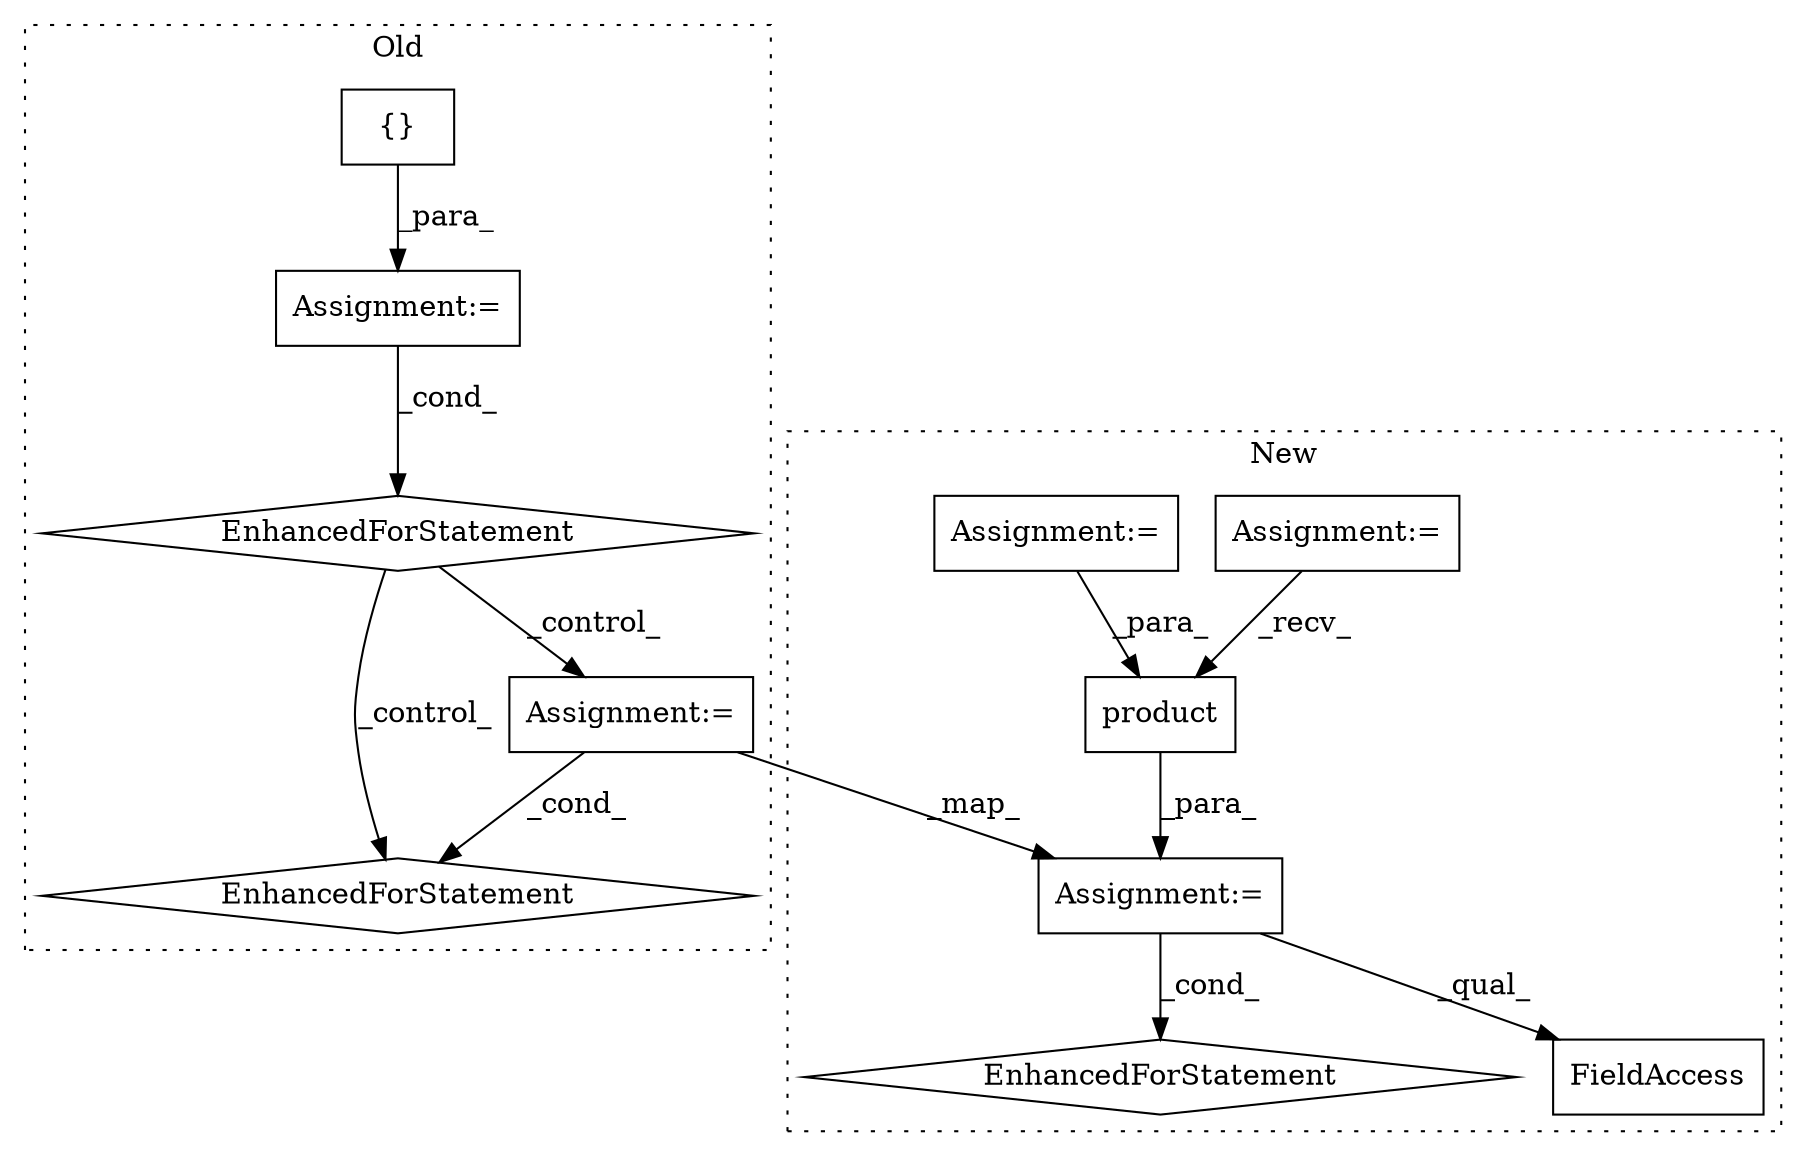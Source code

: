 digraph G {
subgraph cluster0 {
1 [label="{}" a="4" s="1014,1097" l="1,1" shape="box"];
3 [label="Assignment:=" a="7" s="932,1098" l="53,2" shape="box"];
4 [label="EnhancedForStatement" a="70" s="932,1098" l="53,2" shape="diamond"];
9 [label="Assignment:=" a="7" s="1108,1193" l="57,2" shape="box"];
11 [label="EnhancedForStatement" a="70" s="1108,1193" l="57,2" shape="diamond"];
label = "Old";
style="dotted";
}
subgraph cluster1 {
2 [label="product" a="32" s="1252,1273" l="8,1" shape="box"];
5 [label="EnhancedForStatement" a="70" s="1162,1274" l="69,2" shape="diamond"];
6 [label="Assignment:=" a="7" s="887" l="9" shape="box"];
7 [label="Assignment:=" a="7" s="1036" l="1" shape="box"];
8 [label="FieldAccess" a="22" s="1306" l="12" shape="box"];
10 [label="Assignment:=" a="7" s="1162,1274" l="69,2" shape="box"];
label = "New";
style="dotted";
}
1 -> 3 [label="_para_"];
2 -> 10 [label="_para_"];
3 -> 4 [label="_cond_"];
4 -> 11 [label="_control_"];
4 -> 9 [label="_control_"];
6 -> 2 [label="_recv_"];
7 -> 2 [label="_para_"];
9 -> 10 [label="_map_"];
9 -> 11 [label="_cond_"];
10 -> 8 [label="_qual_"];
10 -> 5 [label="_cond_"];
}